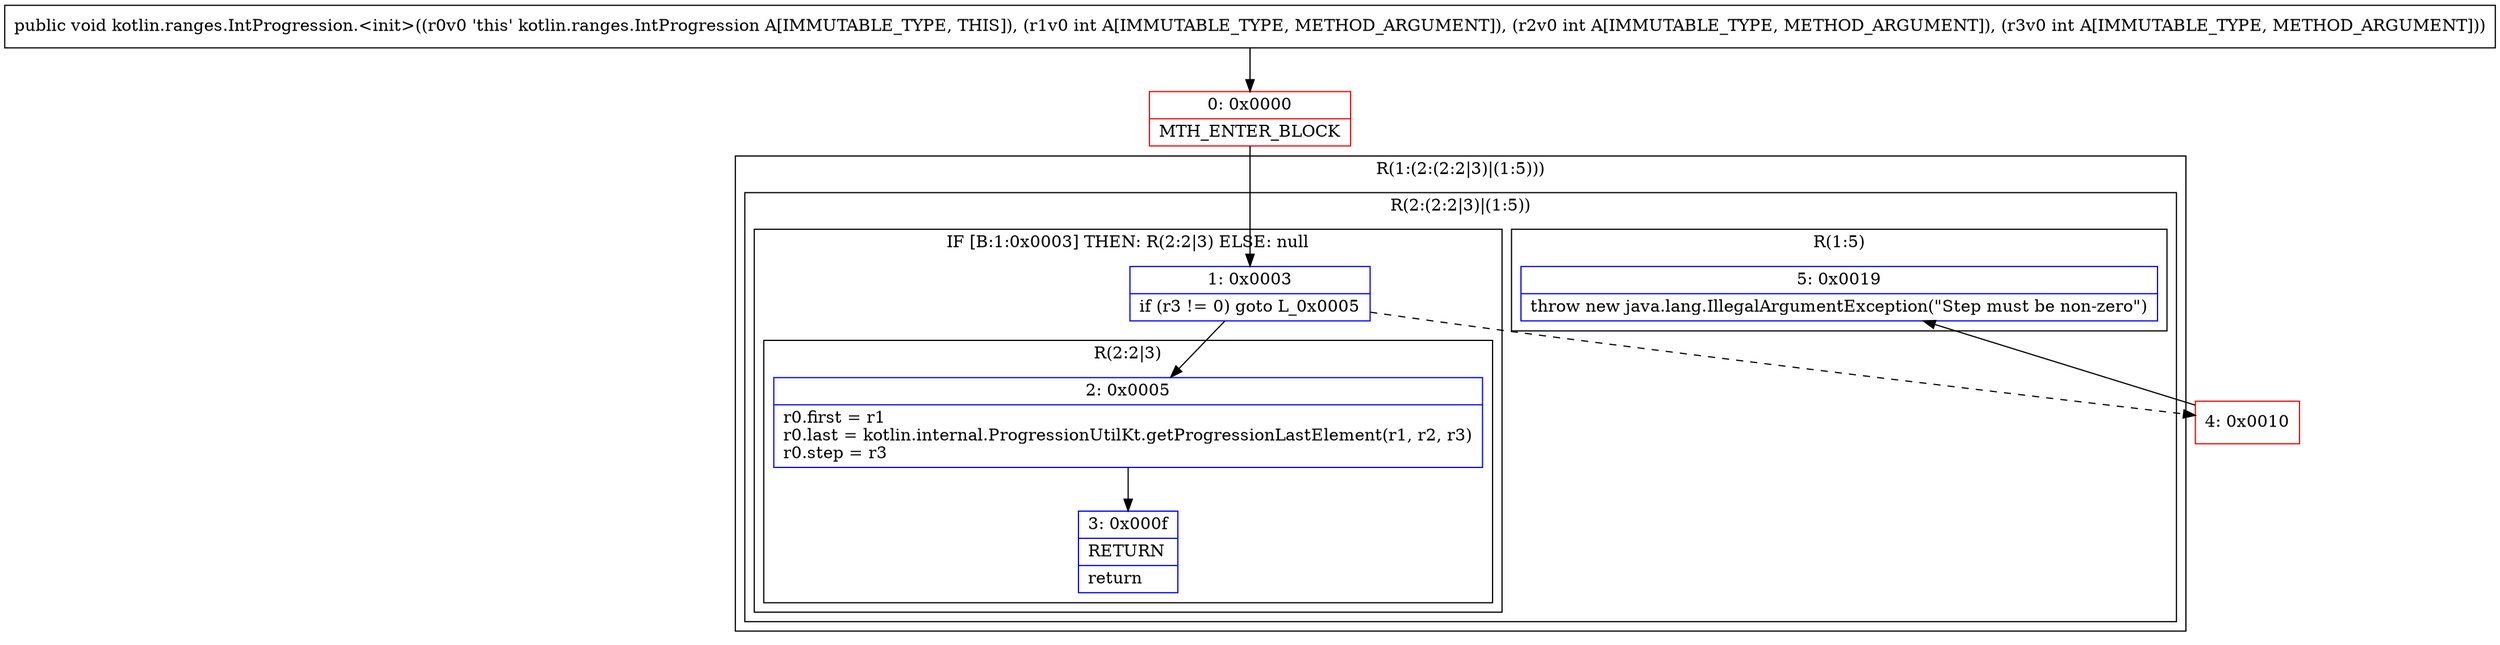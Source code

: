 digraph "CFG forkotlin.ranges.IntProgression.\<init\>(III)V" {
subgraph cluster_Region_1070204954 {
label = "R(1:(2:(2:2|3)|(1:5)))";
node [shape=record,color=blue];
subgraph cluster_Region_392054462 {
label = "R(2:(2:2|3)|(1:5))";
node [shape=record,color=blue];
subgraph cluster_IfRegion_1391798217 {
label = "IF [B:1:0x0003] THEN: R(2:2|3) ELSE: null";
node [shape=record,color=blue];
Node_1 [shape=record,label="{1\:\ 0x0003|if (r3 != 0) goto L_0x0005\l}"];
subgraph cluster_Region_207397954 {
label = "R(2:2|3)";
node [shape=record,color=blue];
Node_2 [shape=record,label="{2\:\ 0x0005|r0.first = r1\lr0.last = kotlin.internal.ProgressionUtilKt.getProgressionLastElement(r1, r2, r3)\lr0.step = r3\l}"];
Node_3 [shape=record,label="{3\:\ 0x000f|RETURN\l|return\l}"];
}
}
subgraph cluster_Region_1664739083 {
label = "R(1:5)";
node [shape=record,color=blue];
Node_5 [shape=record,label="{5\:\ 0x0019|throw new java.lang.IllegalArgumentException(\"Step must be non\-zero\")\l}"];
}
}
}
Node_0 [shape=record,color=red,label="{0\:\ 0x0000|MTH_ENTER_BLOCK\l}"];
Node_4 [shape=record,color=red,label="{4\:\ 0x0010}"];
MethodNode[shape=record,label="{public void kotlin.ranges.IntProgression.\<init\>((r0v0 'this' kotlin.ranges.IntProgression A[IMMUTABLE_TYPE, THIS]), (r1v0 int A[IMMUTABLE_TYPE, METHOD_ARGUMENT]), (r2v0 int A[IMMUTABLE_TYPE, METHOD_ARGUMENT]), (r3v0 int A[IMMUTABLE_TYPE, METHOD_ARGUMENT])) }"];
MethodNode -> Node_0;
Node_1 -> Node_2;
Node_1 -> Node_4[style=dashed];
Node_2 -> Node_3;
Node_0 -> Node_1;
Node_4 -> Node_5;
}


